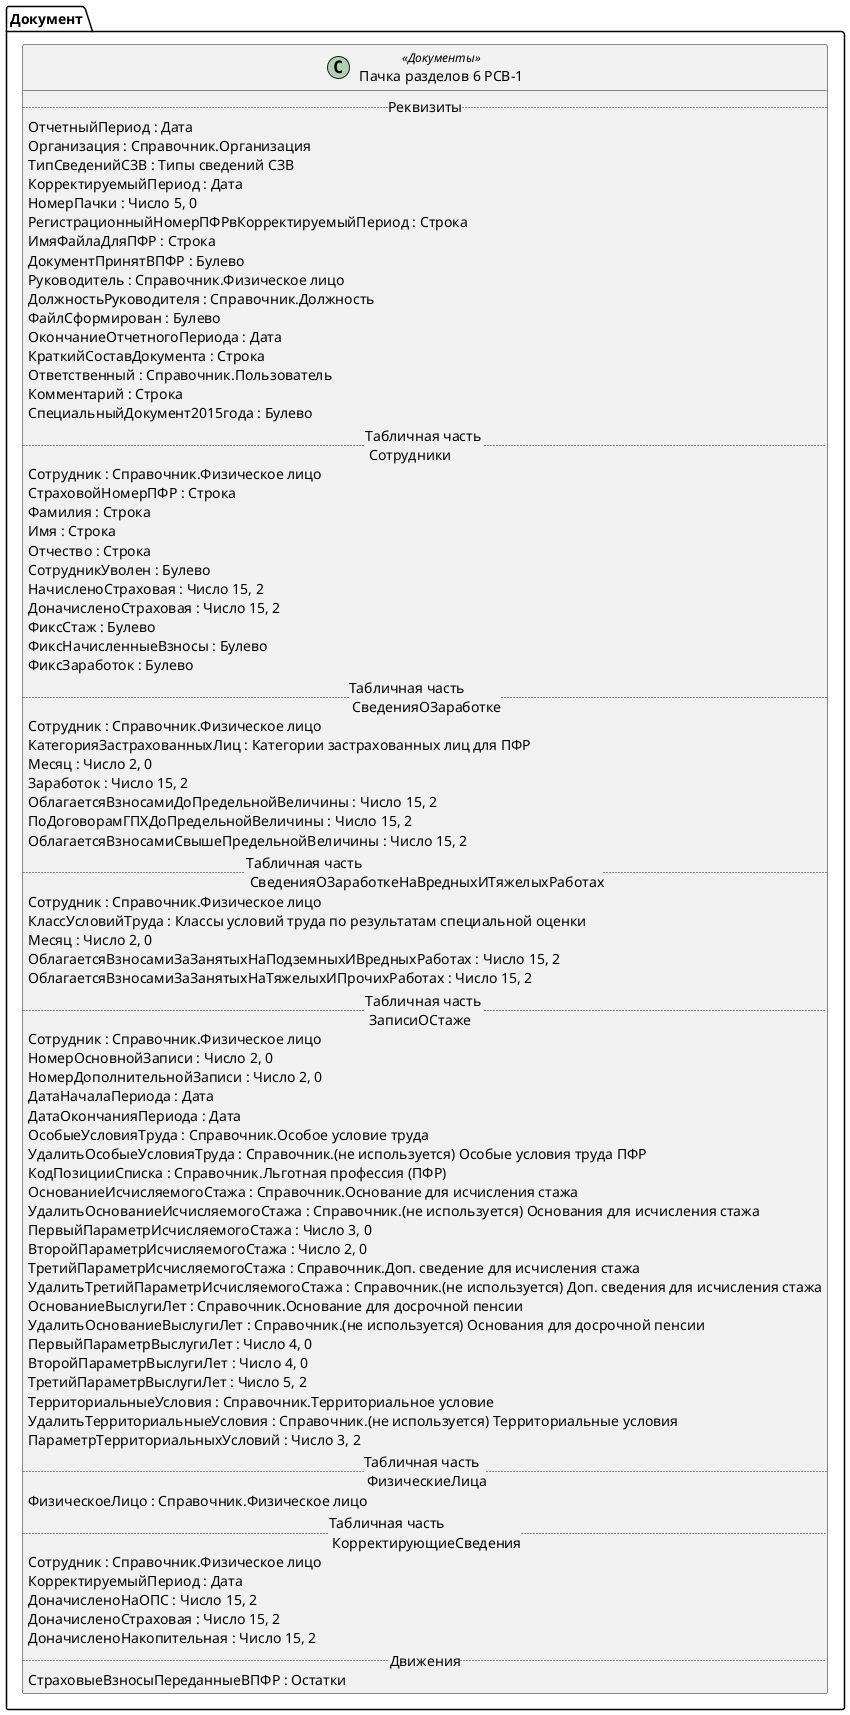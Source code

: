 ﻿@startuml ПачкаРазделов6РасчетаРСВ_1
'!include templates.wsd
'..\include templates.wsd
class Документ.ПачкаРазделов6РасчетаРСВ_1 as "Пачка разделов 6 РСВ-1" <<Документы>>
{
..Реквизиты..
ОтчетныйПериод : Дата
Организация : Справочник.Организация
ТипСведенийСЗВ : Типы сведений СЗВ
КорректируемыйПериод : Дата
НомерПачки : Число 5, 0
РегистрационныйНомерПФРвКорректируемыйПериод : Строка
ИмяФайлаДляПФР : Строка
ДокументПринятВПФР : Булево
Руководитель : Справочник.Физическое лицо
ДолжностьРуководителя : Справочник.Должность
ФайлСформирован : Булево
ОкончаниеОтчетногоПериода : Дата
КраткийСоставДокумента : Строка
Ответственный : Справочник.Пользователь
Комментарий : Строка
СпециальныйДокумент2015года : Булево
..Табличная часть \n Сотрудники..
Сотрудник : Справочник.Физическое лицо
СтраховойНомерПФР : Строка
Фамилия : Строка
Имя : Строка
Отчество : Строка
СотрудникУволен : Булево
НачисленоСтраховая : Число 15, 2
ДоначисленоСтраховая : Число 15, 2
ФиксСтаж : Булево
ФиксНачисленныеВзносы : Булево
ФиксЗаработок : Булево
..Табличная часть \n СведенияОЗаработке..
Сотрудник : Справочник.Физическое лицо
КатегорияЗастрахованныхЛиц : Категории застрахованных лиц для ПФР
Месяц : Число 2, 0
Заработок : Число 15, 2
ОблагаетсяВзносамиДоПредельнойВеличины : Число 15, 2
ПоДоговорамГПХДоПредельнойВеличины : Число 15, 2
ОблагаетсяВзносамиСвышеПредельнойВеличины : Число 15, 2
..Табличная часть \n СведенияОЗаработкеНаВредныхИТяжелыхРаботах..
Сотрудник : Справочник.Физическое лицо
КлассУсловийТруда : Классы условий труда по результатам специальной оценки
Месяц : Число 2, 0
ОблагаетсяВзносамиЗаЗанятыхНаПодземныхИВредныхРаботах : Число 15, 2
ОблагаетсяВзносамиЗаЗанятыхНаТяжелыхИПрочихРаботах : Число 15, 2
..Табличная часть \n ЗаписиОСтаже..
Сотрудник : Справочник.Физическое лицо
НомерОсновнойЗаписи : Число 2, 0
НомерДополнительнойЗаписи : Число 2, 0
ДатаНачалаПериода : Дата
ДатаОкончанияПериода : Дата
ОсобыеУсловияТруда : Справочник.Особое условие труда
УдалитьОсобыеУсловияТруда : Справочник.(не используется) Особые условия труда ПФР
КодПозицииСписка : Справочник.Льготная профессия (ПФР)
ОснованиеИсчисляемогоСтажа : Справочник.Основание для исчисления стажа
УдалитьОснованиеИсчисляемогоСтажа : Справочник.(не используется) Основания для исчисления стажа
ПервыйПараметрИсчисляемогоСтажа : Число 3, 0
ВторойПараметрИсчисляемогоСтажа : Число 2, 0
ТретийПараметрИсчисляемогоСтажа : Справочник.Доп. сведение для исчисления стажа
УдалитьТретийПараметрИсчисляемогоСтажа : Справочник.(не используется) Доп. сведения для исчисления стажа
ОснованиеВыслугиЛет : Справочник.Основание для досрочной пенсии
УдалитьОснованиеВыслугиЛет : Справочник.(не используется) Основания для досрочной пенсии
ПервыйПараметрВыслугиЛет : Число 4, 0
ВторойПараметрВыслугиЛет : Число 4, 0
ТретийПараметрВыслугиЛет : Число 5, 2
ТерриториальныеУсловия : Справочник.Территориальное условие
УдалитьТерриториальныеУсловия : Справочник.(не используется) Территориальные условия
ПараметрТерриториальныхУсловий : Число 3, 2
..Табличная часть \n ФизическиеЛица..
ФизическоеЛицо : Справочник.Физическое лицо
..Табличная часть \n КорректирующиеСведения..
Сотрудник : Справочник.Физическое лицо
КорректируемыйПериод : Дата
ДоначисленоНаОПС : Число 15, 2
ДоначисленоСтраховая : Число 15, 2
ДоначисленоНакопительная : Число 15, 2
..Движения..
СтраховыеВзносыПереданныеВПФР : Остатки
}
@enduml
